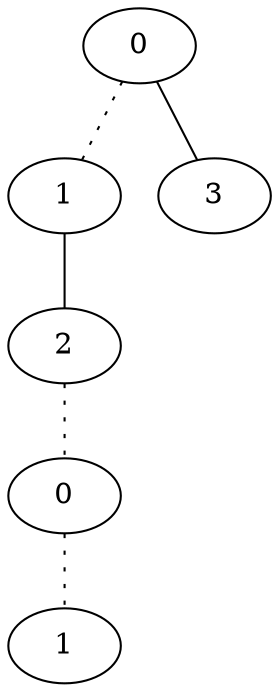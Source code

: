 graph {
a0[label=0];
a1[label=1];
a2[label=2];
a3[label=0];
a4[label=1];
a5[label=3];
a0 -- a1 [style=dotted];
a0 -- a5;
a1 -- a2;
a2 -- a3 [style=dotted];
a3 -- a4 [style=dotted];
}
